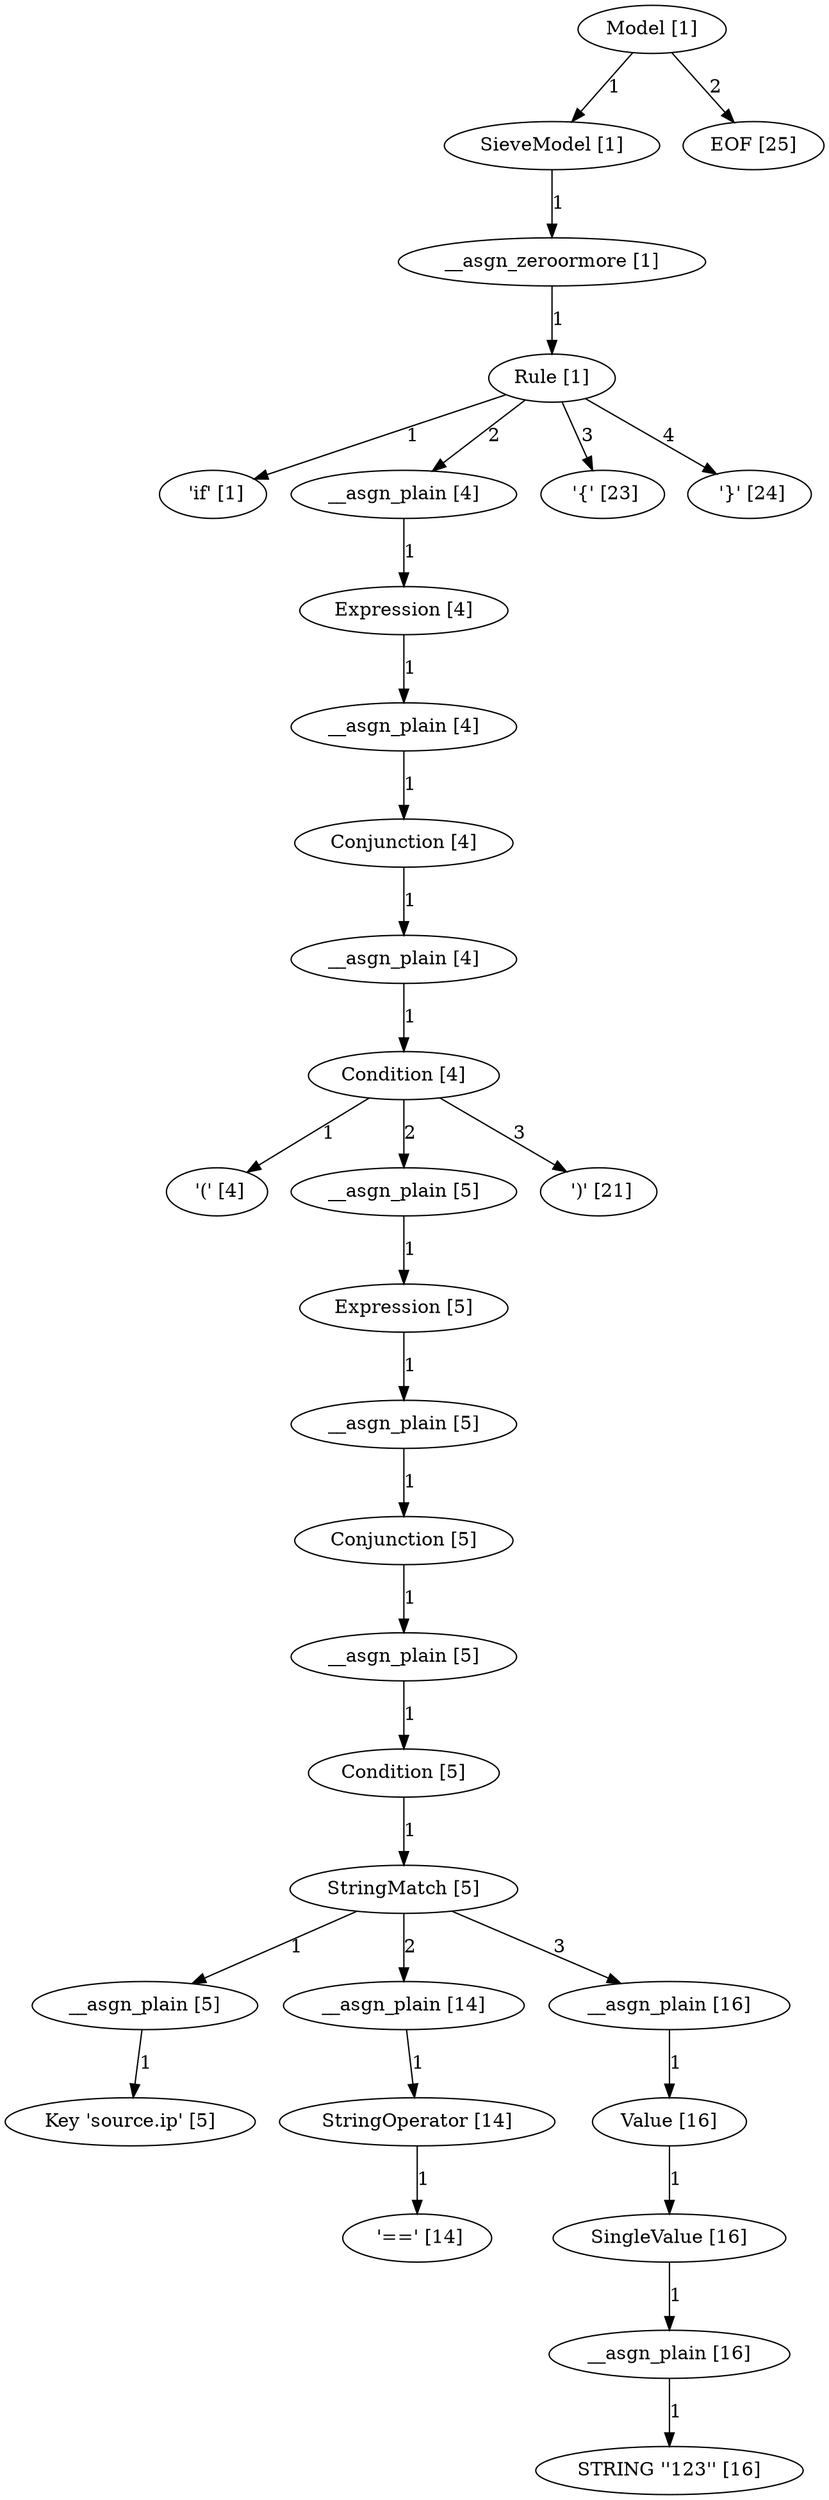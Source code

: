 digraph arpeggio_graph {
4502272480 [label="Model [1]"];
4502272480->4502272768 [label="1"]

4502272768 [label="SieveModel [1]"];
4502272768->4502273488 [label="1"]

4502273488 [label="__asgn_zeroormore [1]"];
4502273488->4502272048 [label="1"]

4502272048 [label="Rule [1]"];
4502272048->4503123080 [label="1"]

4503123080 [label=" 'if' [1]"];
4502272048->4502271040 [label="2"]

4502271040 [label="__asgn_plain [4]"];
4502271040->4502271760 [label="1"]

4502271760 [label="Expression [4]"];
4502271760->4502271328 [label="1"]

4502271328 [label="__asgn_plain [4]"];
4502271328->4502272624 [label="1"]

4502272624 [label="Conjunction [4]"];
4502272624->4502271904 [label="1"]

4502271904 [label="__asgn_plain [4]"];
4502271904->4502272192 [label="1"]

4502272192 [label="Condition [4]"];
4502272192->4503123200 [label="1"]

4503123200 [label=" '(' [4]"];
4502272192->4502270896 [label="2"]

4502270896 [label="__asgn_plain [5]"];
4502270896->4502271184 [label="1"]

4502271184 [label="Expression [5]"];
4502271184->4502270464 [label="1"]

4502270464 [label="__asgn_plain [5]"];
4502270464->4502308336 [label="1"]

4502308336 [label="Conjunction [5]"];
4502308336->4502307472 [label="1"]

4502307472 [label="__asgn_plain [5]"];
4502307472->4502307904 [label="1"]

4502307904 [label="Condition [5]"];
4502307904->4502307760 [label="1"]

4502307760 [label="StringMatch [5]"];
4502307760->4502308192 [label="1"]

4502308192 [label="__asgn_plain [5]"];
4502308192->4503123320 [label="1"]

4503123320 [label="Key 'source.ip' [5]"];
4502307760->4502309488 [label="2"]

4502309488 [label="__asgn_plain [14]"];
4502309488->4502306896 [label="1"]

4502306896 [label="StringOperator [14]"];
4502306896->4503123440 [label="1"]

4503123440 [label=" '==' [14]"];
4502307760->4502308048 [label="3"]

4502308048 [label="__asgn_plain [16]"];
4502308048->4502307616 [label="1"]

4502307616 [label="Value [16]"];
4502307616->4502307184 [label="1"]

4502307184 [label="SingleValue [16]"];
4502307184->4502307328 [label="1"]

4502307328 [label="__asgn_plain [16]"];
4502307328->4503123560 [label="1"]

4503123560 [label="STRING ''123'' [16]"];
4502272192->4503123680 [label="3"]

4503123680 [label=" ')' [21]"];
4502272048->4503123800 [label="3"]

4503123800 [label=" '{' [23]"];
4502272048->4503123920 [label="4"]

4503123920 [label=" '}' [24]"];
4502272480->4503124040 [label="2"]

4503124040 [label="EOF [25]"];
}